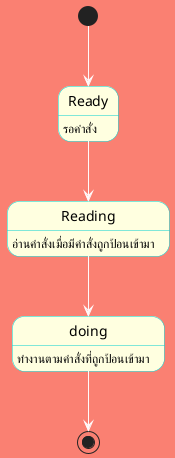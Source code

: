 @startuml read instruction
skinparam BackgroundColor 	salmon
skinparam Shadowing false
skinparam state{
    BackgroundColor lightyellow
    BorderColor darkturquoise
}
skinparam ArrowColor snow
[*] --> Ready
Ready : รอคำสั่ง
Ready --> Reading
Reading : อ่านคำสั่งเมื่อมีคำสั่งถูกป้อนเข้ามา
Reading --> doing
doing : ทำงานตามคำสั่งที่ถูกป้อนเข้ามา
doing --> [*]
@enduml